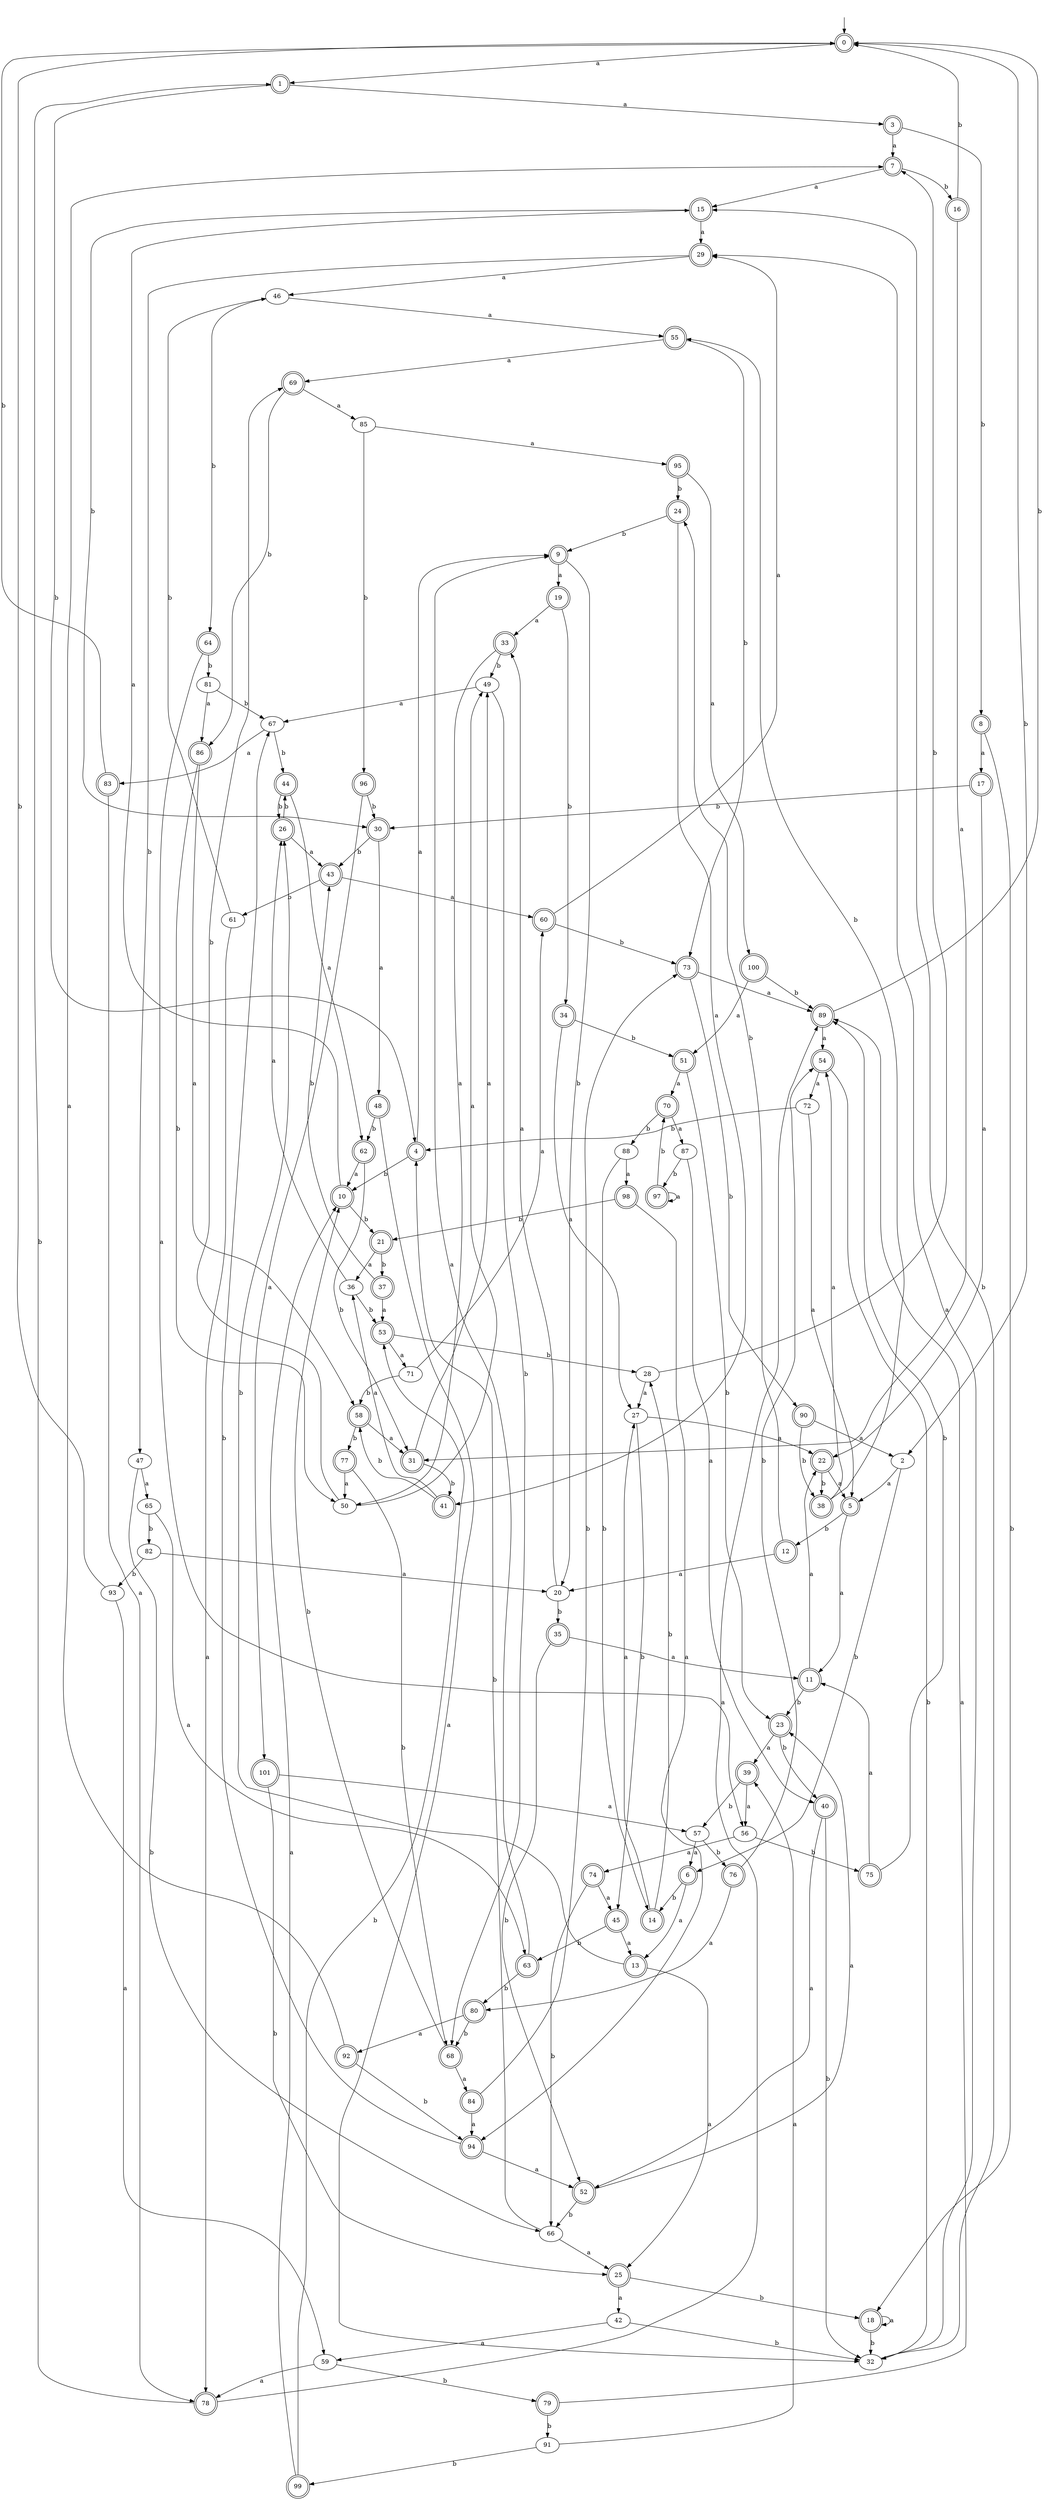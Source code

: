 digraph RandomDFA {
  __start0 [label="", shape=none];
  __start0 -> 0 [label=""];
  0 [shape=circle] [shape=doublecircle]
  0 -> 1 [label="a"]
  0 -> 2 [label="b"]
  1 [shape=doublecircle]
  1 -> 3 [label="a"]
  1 -> 4 [label="b"]
  2
  2 -> 5 [label="a"]
  2 -> 6 [label="b"]
  3 [shape=doublecircle]
  3 -> 7 [label="a"]
  3 -> 8 [label="b"]
  4 [shape=doublecircle]
  4 -> 9 [label="a"]
  4 -> 10 [label="b"]
  5 [shape=doublecircle]
  5 -> 11 [label="a"]
  5 -> 12 [label="b"]
  6 [shape=doublecircle]
  6 -> 13 [label="a"]
  6 -> 14 [label="b"]
  7 [shape=doublecircle]
  7 -> 15 [label="a"]
  7 -> 16 [label="b"]
  8 [shape=doublecircle]
  8 -> 17 [label="a"]
  8 -> 18 [label="b"]
  9 [shape=doublecircle]
  9 -> 19 [label="a"]
  9 -> 20 [label="b"]
  10 [shape=doublecircle]
  10 -> 15 [label="a"]
  10 -> 21 [label="b"]
  11 [shape=doublecircle]
  11 -> 22 [label="a"]
  11 -> 23 [label="b"]
  12 [shape=doublecircle]
  12 -> 20 [label="a"]
  12 -> 24 [label="b"]
  13 [shape=doublecircle]
  13 -> 25 [label="a"]
  13 -> 26 [label="b"]
  14 [shape=doublecircle]
  14 -> 27 [label="a"]
  14 -> 28 [label="b"]
  15 [shape=doublecircle]
  15 -> 29 [label="a"]
  15 -> 30 [label="b"]
  16 [shape=doublecircle]
  16 -> 31 [label="a"]
  16 -> 0 [label="b"]
  17 [shape=doublecircle]
  17 -> 22 [label="a"]
  17 -> 30 [label="b"]
  18 [shape=doublecircle]
  18 -> 18 [label="a"]
  18 -> 32 [label="b"]
  19 [shape=doublecircle]
  19 -> 33 [label="a"]
  19 -> 34 [label="b"]
  20
  20 -> 33 [label="a"]
  20 -> 35 [label="b"]
  21 [shape=doublecircle]
  21 -> 36 [label="a"]
  21 -> 37 [label="b"]
  22 [shape=doublecircle]
  22 -> 5 [label="a"]
  22 -> 38 [label="b"]
  23 [shape=doublecircle]
  23 -> 39 [label="a"]
  23 -> 40 [label="b"]
  24 [shape=doublecircle]
  24 -> 41 [label="a"]
  24 -> 9 [label="b"]
  25 [shape=doublecircle]
  25 -> 42 [label="a"]
  25 -> 18 [label="b"]
  26 [shape=doublecircle]
  26 -> 43 [label="a"]
  26 -> 44 [label="b"]
  27
  27 -> 22 [label="a"]
  27 -> 45 [label="b"]
  28
  28 -> 27 [label="a"]
  28 -> 7 [label="b"]
  29 [shape=doublecircle]
  29 -> 46 [label="a"]
  29 -> 47 [label="b"]
  30 [shape=doublecircle]
  30 -> 48 [label="a"]
  30 -> 43 [label="b"]
  31 [shape=doublecircle]
  31 -> 49 [label="a"]
  31 -> 41 [label="b"]
  32
  32 -> 29 [label="a"]
  32 -> 15 [label="b"]
  33 [shape=doublecircle]
  33 -> 50 [label="a"]
  33 -> 49 [label="b"]
  34 [shape=doublecircle]
  34 -> 27 [label="a"]
  34 -> 51 [label="b"]
  35 [shape=doublecircle]
  35 -> 11 [label="a"]
  35 -> 52 [label="b"]
  36
  36 -> 26 [label="a"]
  36 -> 53 [label="b"]
  37 [shape=doublecircle]
  37 -> 53 [label="a"]
  37 -> 43 [label="b"]
  38 [shape=doublecircle]
  38 -> 54 [label="a"]
  38 -> 55 [label="b"]
  39 [shape=doublecircle]
  39 -> 56 [label="a"]
  39 -> 57 [label="b"]
  40 [shape=doublecircle]
  40 -> 52 [label="a"]
  40 -> 32 [label="b"]
  41 [shape=doublecircle]
  41 -> 36 [label="a"]
  41 -> 58 [label="b"]
  42
  42 -> 59 [label="a"]
  42 -> 32 [label="b"]
  43 [shape=doublecircle]
  43 -> 60 [label="a"]
  43 -> 61 [label="b"]
  44 [shape=doublecircle]
  44 -> 62 [label="a"]
  44 -> 26 [label="b"]
  45 [shape=doublecircle]
  45 -> 13 [label="a"]
  45 -> 63 [label="b"]
  46
  46 -> 55 [label="a"]
  46 -> 64 [label="b"]
  47
  47 -> 65 [label="a"]
  47 -> 66 [label="b"]
  48 [shape=doublecircle]
  48 -> 32 [label="a"]
  48 -> 62 [label="b"]
  49
  49 -> 67 [label="a"]
  49 -> 68 [label="b"]
  50
  50 -> 49 [label="a"]
  50 -> 69 [label="b"]
  51 [shape=doublecircle]
  51 -> 70 [label="a"]
  51 -> 23 [label="b"]
  52 [shape=doublecircle]
  52 -> 23 [label="a"]
  52 -> 66 [label="b"]
  53 [shape=doublecircle]
  53 -> 71 [label="a"]
  53 -> 28 [label="b"]
  54 [shape=doublecircle]
  54 -> 72 [label="a"]
  54 -> 32 [label="b"]
  55 [shape=doublecircle]
  55 -> 69 [label="a"]
  55 -> 73 [label="b"]
  56
  56 -> 74 [label="a"]
  56 -> 75 [label="b"]
  57
  57 -> 6 [label="a"]
  57 -> 76 [label="b"]
  58 [shape=doublecircle]
  58 -> 31 [label="a"]
  58 -> 77 [label="b"]
  59
  59 -> 78 [label="a"]
  59 -> 79 [label="b"]
  60 [shape=doublecircle]
  60 -> 29 [label="a"]
  60 -> 73 [label="b"]
  61
  61 -> 78 [label="a"]
  61 -> 46 [label="b"]
  62 [shape=doublecircle]
  62 -> 10 [label="a"]
  62 -> 31 [label="b"]
  63 [shape=doublecircle]
  63 -> 9 [label="a"]
  63 -> 80 [label="b"]
  64 [shape=doublecircle]
  64 -> 56 [label="a"]
  64 -> 81 [label="b"]
  65
  65 -> 63 [label="a"]
  65 -> 82 [label="b"]
  66
  66 -> 25 [label="a"]
  66 -> 4 [label="b"]
  67
  67 -> 83 [label="a"]
  67 -> 44 [label="b"]
  68 [shape=doublecircle]
  68 -> 84 [label="a"]
  68 -> 10 [label="b"]
  69 [shape=doublecircle]
  69 -> 85 [label="a"]
  69 -> 86 [label="b"]
  70 [shape=doublecircle]
  70 -> 87 [label="a"]
  70 -> 88 [label="b"]
  71
  71 -> 60 [label="a"]
  71 -> 58 [label="b"]
  72
  72 -> 5 [label="a"]
  72 -> 4 [label="b"]
  73 [shape=doublecircle]
  73 -> 89 [label="a"]
  73 -> 90 [label="b"]
  74 [shape=doublecircle]
  74 -> 45 [label="a"]
  74 -> 66 [label="b"]
  75 [shape=doublecircle]
  75 -> 11 [label="a"]
  75 -> 89 [label="b"]
  76 [shape=doublecircle]
  76 -> 80 [label="a"]
  76 -> 54 [label="b"]
  77 [shape=doublecircle]
  77 -> 50 [label="a"]
  77 -> 68 [label="b"]
  78 [shape=doublecircle]
  78 -> 89 [label="a"]
  78 -> 1 [label="b"]
  79 [shape=doublecircle]
  79 -> 89 [label="a"]
  79 -> 91 [label="b"]
  80 [shape=doublecircle]
  80 -> 92 [label="a"]
  80 -> 68 [label="b"]
  81
  81 -> 86 [label="a"]
  81 -> 67 [label="b"]
  82
  82 -> 20 [label="a"]
  82 -> 93 [label="b"]
  83 [shape=doublecircle]
  83 -> 78 [label="a"]
  83 -> 0 [label="b"]
  84 [shape=doublecircle]
  84 -> 94 [label="a"]
  84 -> 73 [label="b"]
  85
  85 -> 95 [label="a"]
  85 -> 96 [label="b"]
  86 [shape=doublecircle]
  86 -> 58 [label="a"]
  86 -> 50 [label="b"]
  87
  87 -> 40 [label="a"]
  87 -> 97 [label="b"]
  88
  88 -> 98 [label="a"]
  88 -> 14 [label="b"]
  89 [shape=doublecircle]
  89 -> 54 [label="a"]
  89 -> 0 [label="b"]
  90 [shape=doublecircle]
  90 -> 2 [label="a"]
  90 -> 38 [label="b"]
  91
  91 -> 39 [label="a"]
  91 -> 99 [label="b"]
  92 [shape=doublecircle]
  92 -> 7 [label="a"]
  92 -> 94 [label="b"]
  93
  93 -> 59 [label="a"]
  93 -> 0 [label="b"]
  94 [shape=doublecircle]
  94 -> 52 [label="a"]
  94 -> 67 [label="b"]
  95 [shape=doublecircle]
  95 -> 100 [label="a"]
  95 -> 24 [label="b"]
  96 [shape=doublecircle]
  96 -> 101 [label="a"]
  96 -> 30 [label="b"]
  97 [shape=doublecircle]
  97 -> 97 [label="a"]
  97 -> 70 [label="b"]
  98 [shape=doublecircle]
  98 -> 94 [label="a"]
  98 -> 21 [label="b"]
  99 [shape=doublecircle]
  99 -> 10 [label="a"]
  99 -> 53 [label="b"]
  100 [shape=doublecircle]
  100 -> 51 [label="a"]
  100 -> 89 [label="b"]
  101 [shape=doublecircle]
  101 -> 57 [label="a"]
  101 -> 25 [label="b"]
}

